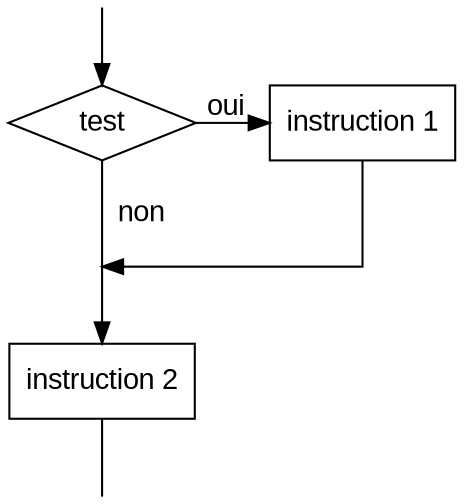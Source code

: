digraph {
  splines = ortho
  rankdir = TB
  
  node [shape = diamond, fontname = arial, width = 1.25]
    T [label = "test", group = g1]
  node [shape = box, fontname = arial, width = 1]
    A [label = "instruction 1"]
    B [label = "instruction 2"]
  node [shape = point, width = 0]
    d1 [group = g1]; d2 [group = g1]; d3 [group = g1]
  
  edge [minlen = 1, fontname = arial]
    d1 -> T
    T -> A [headlabel = "oui   "]
    A -> d2 -> B
    T -> d2 [arrowhead = none, label = "  non"]
    B -> d3 [arrowhead = none]
  
  { rank = same; T; A}
}
